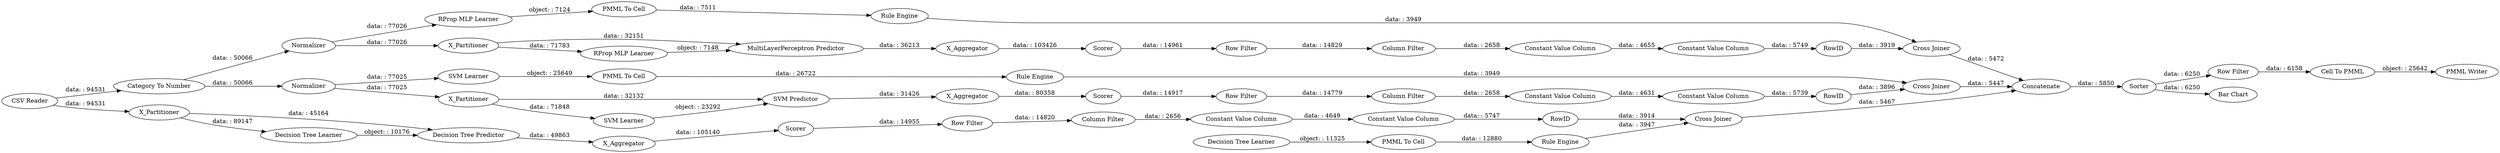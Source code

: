 digraph {
	"6706304003852950575_7" [label=X_Aggregator]
	"-8100477452768836674_39" [label=Normalizer]
	"-1086093374914604278_293" [label=RowID]
	"-2193948040564647770_28" [label="PMML To Cell"]
	"-431821676669131933_293" [label=RowID]
	"-7546082504346714837_62" [label="CSV Reader"]
	"-7546082504346714837_60" [label=Concatenate]
	"-7546082504346714837_54" [label="Cell To PMML"]
	"-7546082504346714837_53" [label="Row Filter"]
	"-431821676669131933_292" [label="Constant Value Column"]
	"-8100477452768836674_38" [label="Cross Joiner"]
	"6706304003852950575_32" [label="SVM Predictor"]
	"6706304003852950575_41" [label=Scorer]
	"-431821676669131933_9" [label="Row Filter"]
	"6706304003852950575_40" [label=Normalizer]
	"-8100477452768836674_32" [label="MultiLayerPerceptron Predictor"]
	"8054047282437265270_294" [label="Column Filter"]
	"-2193948040564647770_34" [label="Rule Engine"]
	"-431821676669131933_290" [label="Constant Value Column"]
	"-7546082504346714837_58" [label="Category To Number"]
	"-506190149542165682_34" [label="Rule Engine"]
	"4922144376228093646_2" [label=X_Partitioner]
	"-1086093374914604278_9" [label="Row Filter"]
	"4922144376228093646_39" [label=Scorer]
	"8054047282437265270_292" [label="Constant Value Column"]
	"4922144376228093646_38" [label="Cross Joiner"]
	"-8100477452768836674_7" [label=X_Aggregator]
	"-1086093374914604278_292" [label="Constant Value Column"]
	"-4170935651962914275_33" [label="SVM Learner"]
	"-2193948040564647770_33" [label="Decision Tree Learner"]
	"6706304003852950575_2" [label=X_Partitioner]
	"-8100477452768836674_31" [label="RProp MLP Learner"]
	"-8100477452768836674_40" [label=Scorer]
	"6706304003852950575_39" [label="Cross Joiner"]
	"8054047282437265270_293" [label=RowID]
	"-4170935651962914275_35" [label="Rule Engine"]
	"-1086093374914604278_294" [label="Column Filter"]
	"4922144376228093646_7" [label=X_Aggregator]
	"-506190149542165682_35" [label="RProp MLP Learner"]
	"-8100477452768836674_2" [label=X_Partitioner]
	"4922144376228093646_32" [label="Decision Tree Predictor"]
	"-7546082504346714837_59" [label="Bar Chart"]
	"-431821676669131933_294" [label="Column Filter"]
	"-7546082504346714837_52" [label=Sorter]
	"-1086093374914604278_290" [label="Constant Value Column"]
	"4922144376228093646_31" [label="Decision Tree Learner"]
	"-506190149542165682_22" [label="PMML To Cell"]
	"8054047282437265270_9" [label="Row Filter"]
	"6706304003852950575_31" [label="SVM Learner"]
	"-7546082504346714837_61" [label="PMML Writer"]
	"8054047282437265270_290" [label="Constant Value Column"]
	"-4170935651962914275_34" [label="PMML To Cell"]
	"4922144376228093646_32" -> "4922144376228093646_7" [label="data: : 49863"]
	"-8100477452768836674_39" -> "-506190149542165682_35" [label="data: : 77026"]
	"-8100477452768836674_39" -> "-8100477452768836674_2" [label="data: : 77026"]
	"8054047282437265270_292" -> "8054047282437265270_293" [label="data: : 5739"]
	"-8100477452768836674_31" -> "-8100477452768836674_32" [label="object: : 7148"]
	"-8100477452768836674_7" -> "-8100477452768836674_40" [label="data: : 103426"]
	"-7546082504346714837_52" -> "-7546082504346714837_53" [label="data: : 6250"]
	"-8100477452768836674_2" -> "-8100477452768836674_31" [label="data: : 71783"]
	"6706304003852950575_39" -> "-7546082504346714837_60" [label="data: : 5447"]
	"-4170935651962914275_34" -> "-4170935651962914275_35" [label="data: : 26722"]
	"8054047282437265270_9" -> "8054047282437265270_294" [label="data: : 14779"]
	"-2193948040564647770_34" -> "4922144376228093646_38" [label="data: : 3947"]
	"6706304003852950575_40" -> "6706304003852950575_2" [label="data: : 77025"]
	"4922144376228093646_38" -> "-7546082504346714837_60" [label="data: : 5467"]
	"4922144376228093646_31" -> "4922144376228093646_32" [label="object: : 10176"]
	"-8100477452768836674_38" -> "-7546082504346714837_60" [label="data: : 5472"]
	"6706304003852950575_32" -> "6706304003852950575_7" [label="data: : 31426"]
	"-4170935651962914275_35" -> "6706304003852950575_39" [label="data: : 3949"]
	"-7546082504346714837_52" -> "-7546082504346714837_59" [label="data: : 6250"]
	"-7546082504346714837_58" -> "-8100477452768836674_39" [label="data: : 50066"]
	"-506190149542165682_35" -> "-506190149542165682_22" [label="object: : 7124"]
	"-431821676669131933_290" -> "-431821676669131933_292" [label="data: : 4655"]
	"8054047282437265270_293" -> "6706304003852950575_39" [label="data: : 3896"]
	"-1086093374914604278_293" -> "4922144376228093646_38" [label="data: : 3914"]
	"-7546082504346714837_60" -> "-7546082504346714837_52" [label="data: : 5850"]
	"-2193948040564647770_33" -> "-2193948040564647770_28" [label="object: : 11325"]
	"4922144376228093646_39" -> "-1086093374914604278_9" [label="data: : 14955"]
	"8054047282437265270_290" -> "8054047282437265270_292" [label="data: : 4631"]
	"-1086093374914604278_294" -> "-1086093374914604278_290" [label="data: : 2656"]
	"-8100477452768836674_32" -> "-8100477452768836674_7" [label="data: : 36213"]
	"6706304003852950575_2" -> "6706304003852950575_32" [label="data: : 32132"]
	"-506190149542165682_22" -> "-506190149542165682_34" [label="data: : 7511"]
	"6706304003852950575_2" -> "6706304003852950575_31" [label="data: : 71848"]
	"-1086093374914604278_290" -> "-1086093374914604278_292" [label="data: : 4649"]
	"6706304003852950575_41" -> "8054047282437265270_9" [label="data: : 14917"]
	"-7546082504346714837_62" -> "4922144376228093646_2" [label="data: : 94531"]
	"4922144376228093646_2" -> "4922144376228093646_31" [label="data: : 89147"]
	"-8100477452768836674_2" -> "-8100477452768836674_32" [label="data: : 32151"]
	"-7546082504346714837_62" -> "-7546082504346714837_58" [label="data: : 94531"]
	"4922144376228093646_2" -> "4922144376228093646_32" [label="data: : 45164"]
	"6706304003852950575_7" -> "6706304003852950575_41" [label="data: : 80358"]
	"-1086093374914604278_292" -> "-1086093374914604278_293" [label="data: : 5747"]
	"-431821676669131933_292" -> "-431821676669131933_293" [label="data: : 5749"]
	"-7546082504346714837_54" -> "-7546082504346714837_61" [label="object: : 25642"]
	"-2193948040564647770_28" -> "-2193948040564647770_34" [label="data: : 12880"]
	"-1086093374914604278_9" -> "-1086093374914604278_294" [label="data: : 14820"]
	"-4170935651962914275_33" -> "-4170935651962914275_34" [label="object: : 25649"]
	"-7546082504346714837_53" -> "-7546082504346714837_54" [label="data: : 6158"]
	"6706304003852950575_40" -> "-4170935651962914275_33" [label="data: : 77025"]
	"-431821676669131933_9" -> "-431821676669131933_294" [label="data: : 14829"]
	"-7546082504346714837_58" -> "6706304003852950575_40" [label="data: : 50066"]
	"-506190149542165682_34" -> "-8100477452768836674_38" [label="data: : 3949"]
	"8054047282437265270_294" -> "8054047282437265270_290" [label="data: : 2658"]
	"-431821676669131933_293" -> "-8100477452768836674_38" [label="data: : 3919"]
	"4922144376228093646_7" -> "4922144376228093646_39" [label="data: : 105140"]
	"-431821676669131933_294" -> "-431821676669131933_290" [label="data: : 2658"]
	"-8100477452768836674_40" -> "-431821676669131933_9" [label="data: : 14961"]
	"6706304003852950575_31" -> "6706304003852950575_32" [label="object: : 23292"]
	rankdir=LR
}
